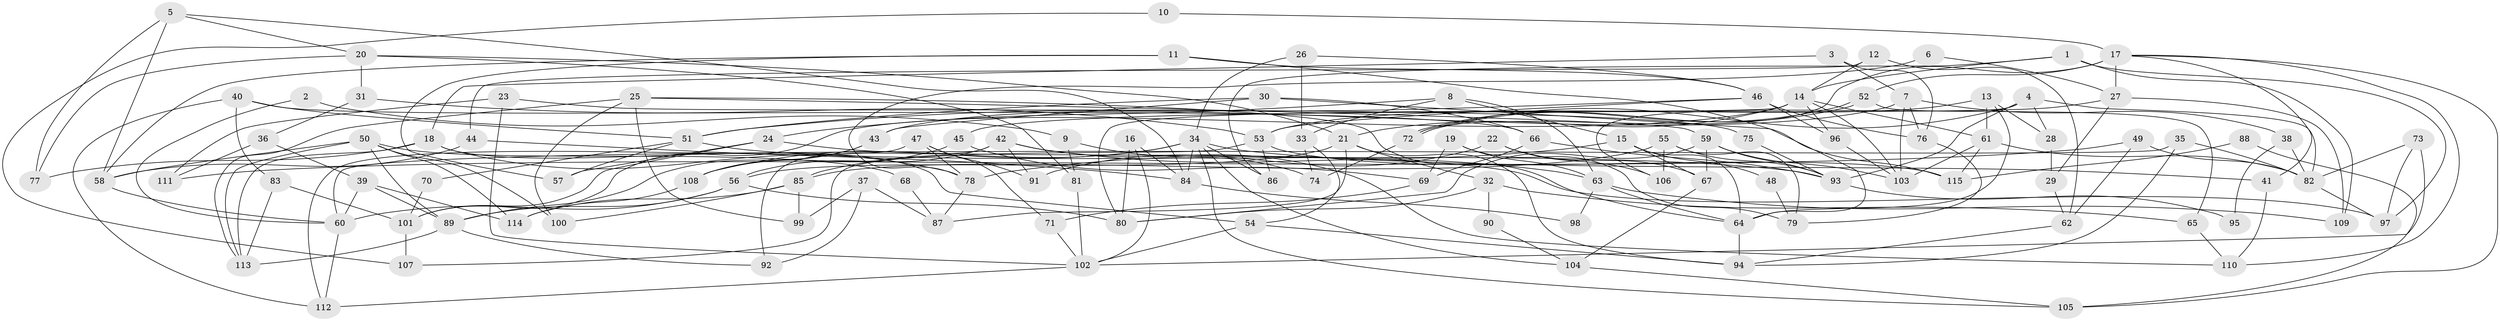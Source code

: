 // Generated by graph-tools (version 1.1) at 2025/15/03/09/25 04:15:10]
// undirected, 115 vertices, 230 edges
graph export_dot {
graph [start="1"]
  node [color=gray90,style=filled];
  1;
  2;
  3;
  4;
  5;
  6;
  7;
  8;
  9;
  10;
  11;
  12;
  13;
  14;
  15;
  16;
  17;
  18;
  19;
  20;
  21;
  22;
  23;
  24;
  25;
  26;
  27;
  28;
  29;
  30;
  31;
  32;
  33;
  34;
  35;
  36;
  37;
  38;
  39;
  40;
  41;
  42;
  43;
  44;
  45;
  46;
  47;
  48;
  49;
  50;
  51;
  52;
  53;
  54;
  55;
  56;
  57;
  58;
  59;
  60;
  61;
  62;
  63;
  64;
  65;
  66;
  67;
  68;
  69;
  70;
  71;
  72;
  73;
  74;
  75;
  76;
  77;
  78;
  79;
  80;
  81;
  82;
  83;
  84;
  85;
  86;
  87;
  88;
  89;
  90;
  91;
  92;
  93;
  94;
  95;
  96;
  97;
  98;
  99;
  100;
  101;
  102;
  103;
  104;
  105;
  106;
  107;
  108;
  109;
  110;
  111;
  112;
  113;
  114;
  115;
  1 -- 97;
  1 -- 14;
  1 -- 86;
  1 -- 109;
  2 -- 9;
  2 -- 60;
  3 -- 7;
  3 -- 76;
  3 -- 18;
  4 -- 106;
  4 -- 93;
  4 -- 28;
  4 -- 72;
  4 -- 82;
  5 -- 58;
  5 -- 77;
  5 -- 20;
  5 -- 84;
  6 -- 78;
  6 -- 27;
  7 -- 103;
  7 -- 76;
  7 -- 38;
  7 -- 43;
  8 -- 63;
  8 -- 15;
  8 -- 24;
  8 -- 33;
  9 -- 81;
  9 -- 74;
  10 -- 17;
  10 -- 107;
  11 -- 57;
  11 -- 58;
  11 -- 46;
  11 -- 64;
  12 -- 14;
  12 -- 44;
  12 -- 62;
  13 -- 64;
  13 -- 61;
  13 -- 28;
  13 -- 53;
  14 -- 103;
  14 -- 21;
  14 -- 61;
  14 -- 80;
  14 -- 96;
  14 -- 101;
  15 -- 67;
  15 -- 64;
  15 -- 48;
  15 -- 78;
  16 -- 84;
  16 -- 102;
  16 -- 80;
  17 -- 72;
  17 -- 52;
  17 -- 27;
  17 -- 41;
  17 -- 105;
  17 -- 110;
  18 -- 54;
  18 -- 77;
  18 -- 78;
  18 -- 113;
  19 -- 69;
  19 -- 63;
  19 -- 79;
  20 -- 21;
  20 -- 31;
  20 -- 77;
  20 -- 81;
  21 -- 56;
  21 -- 94;
  21 -- 32;
  21 -- 87;
  22 -- 67;
  22 -- 91;
  22 -- 106;
  23 -- 111;
  23 -- 102;
  23 -- 75;
  24 -- 97;
  24 -- 57;
  24 -- 101;
  25 -- 59;
  25 -- 113;
  25 -- 64;
  25 -- 99;
  25 -- 100;
  26 -- 46;
  26 -- 34;
  26 -- 33;
  27 -- 45;
  27 -- 29;
  27 -- 109;
  28 -- 29;
  29 -- 62;
  30 -- 66;
  30 -- 43;
  30 -- 51;
  30 -- 115;
  31 -- 53;
  31 -- 36;
  32 -- 80;
  32 -- 65;
  32 -- 90;
  33 -- 54;
  33 -- 74;
  34 -- 85;
  34 -- 41;
  34 -- 84;
  34 -- 86;
  34 -- 104;
  34 -- 105;
  34 -- 108;
  35 -- 94;
  35 -- 82;
  35 -- 60;
  36 -- 39;
  36 -- 111;
  37 -- 87;
  37 -- 99;
  37 -- 92;
  38 -- 82;
  38 -- 95;
  39 -- 114;
  39 -- 89;
  39 -- 60;
  40 -- 83;
  40 -- 51;
  40 -- 66;
  40 -- 112;
  41 -- 110;
  42 -- 56;
  42 -- 63;
  42 -- 91;
  42 -- 92;
  42 -- 110;
  43 -- 89;
  43 -- 108;
  44 -- 84;
  44 -- 58;
  45 -- 108;
  45 -- 69;
  46 -- 53;
  46 -- 51;
  46 -- 76;
  46 -- 96;
  47 -- 112;
  47 -- 78;
  47 -- 71;
  47 -- 91;
  48 -- 79;
  49 -- 82;
  49 -- 62;
  49 -- 111;
  50 -- 89;
  50 -- 113;
  50 -- 58;
  50 -- 68;
  50 -- 100;
  50 -- 114;
  51 -- 57;
  51 -- 70;
  51 -- 93;
  52 -- 65;
  52 -- 72;
  52 -- 72;
  53 -- 86;
  53 -- 107;
  53 -- 115;
  54 -- 94;
  54 -- 102;
  55 -- 93;
  55 -- 85;
  55 -- 79;
  55 -- 106;
  56 -- 80;
  56 -- 60;
  56 -- 89;
  58 -- 60;
  59 -- 103;
  59 -- 80;
  59 -- 67;
  59 -- 93;
  60 -- 112;
  61 -- 115;
  61 -- 82;
  61 -- 103;
  62 -- 94;
  63 -- 64;
  63 -- 109;
  63 -- 98;
  64 -- 94;
  65 -- 110;
  66 -- 93;
  66 -- 69;
  67 -- 104;
  68 -- 87;
  69 -- 71;
  70 -- 101;
  71 -- 102;
  72 -- 74;
  73 -- 82;
  73 -- 102;
  73 -- 97;
  75 -- 93;
  76 -- 79;
  78 -- 87;
  81 -- 102;
  82 -- 97;
  83 -- 113;
  83 -- 101;
  84 -- 98;
  85 -- 100;
  85 -- 114;
  85 -- 99;
  88 -- 105;
  88 -- 115;
  89 -- 92;
  89 -- 113;
  90 -- 104;
  93 -- 95;
  96 -- 103;
  101 -- 107;
  102 -- 112;
  104 -- 105;
  108 -- 114;
}

